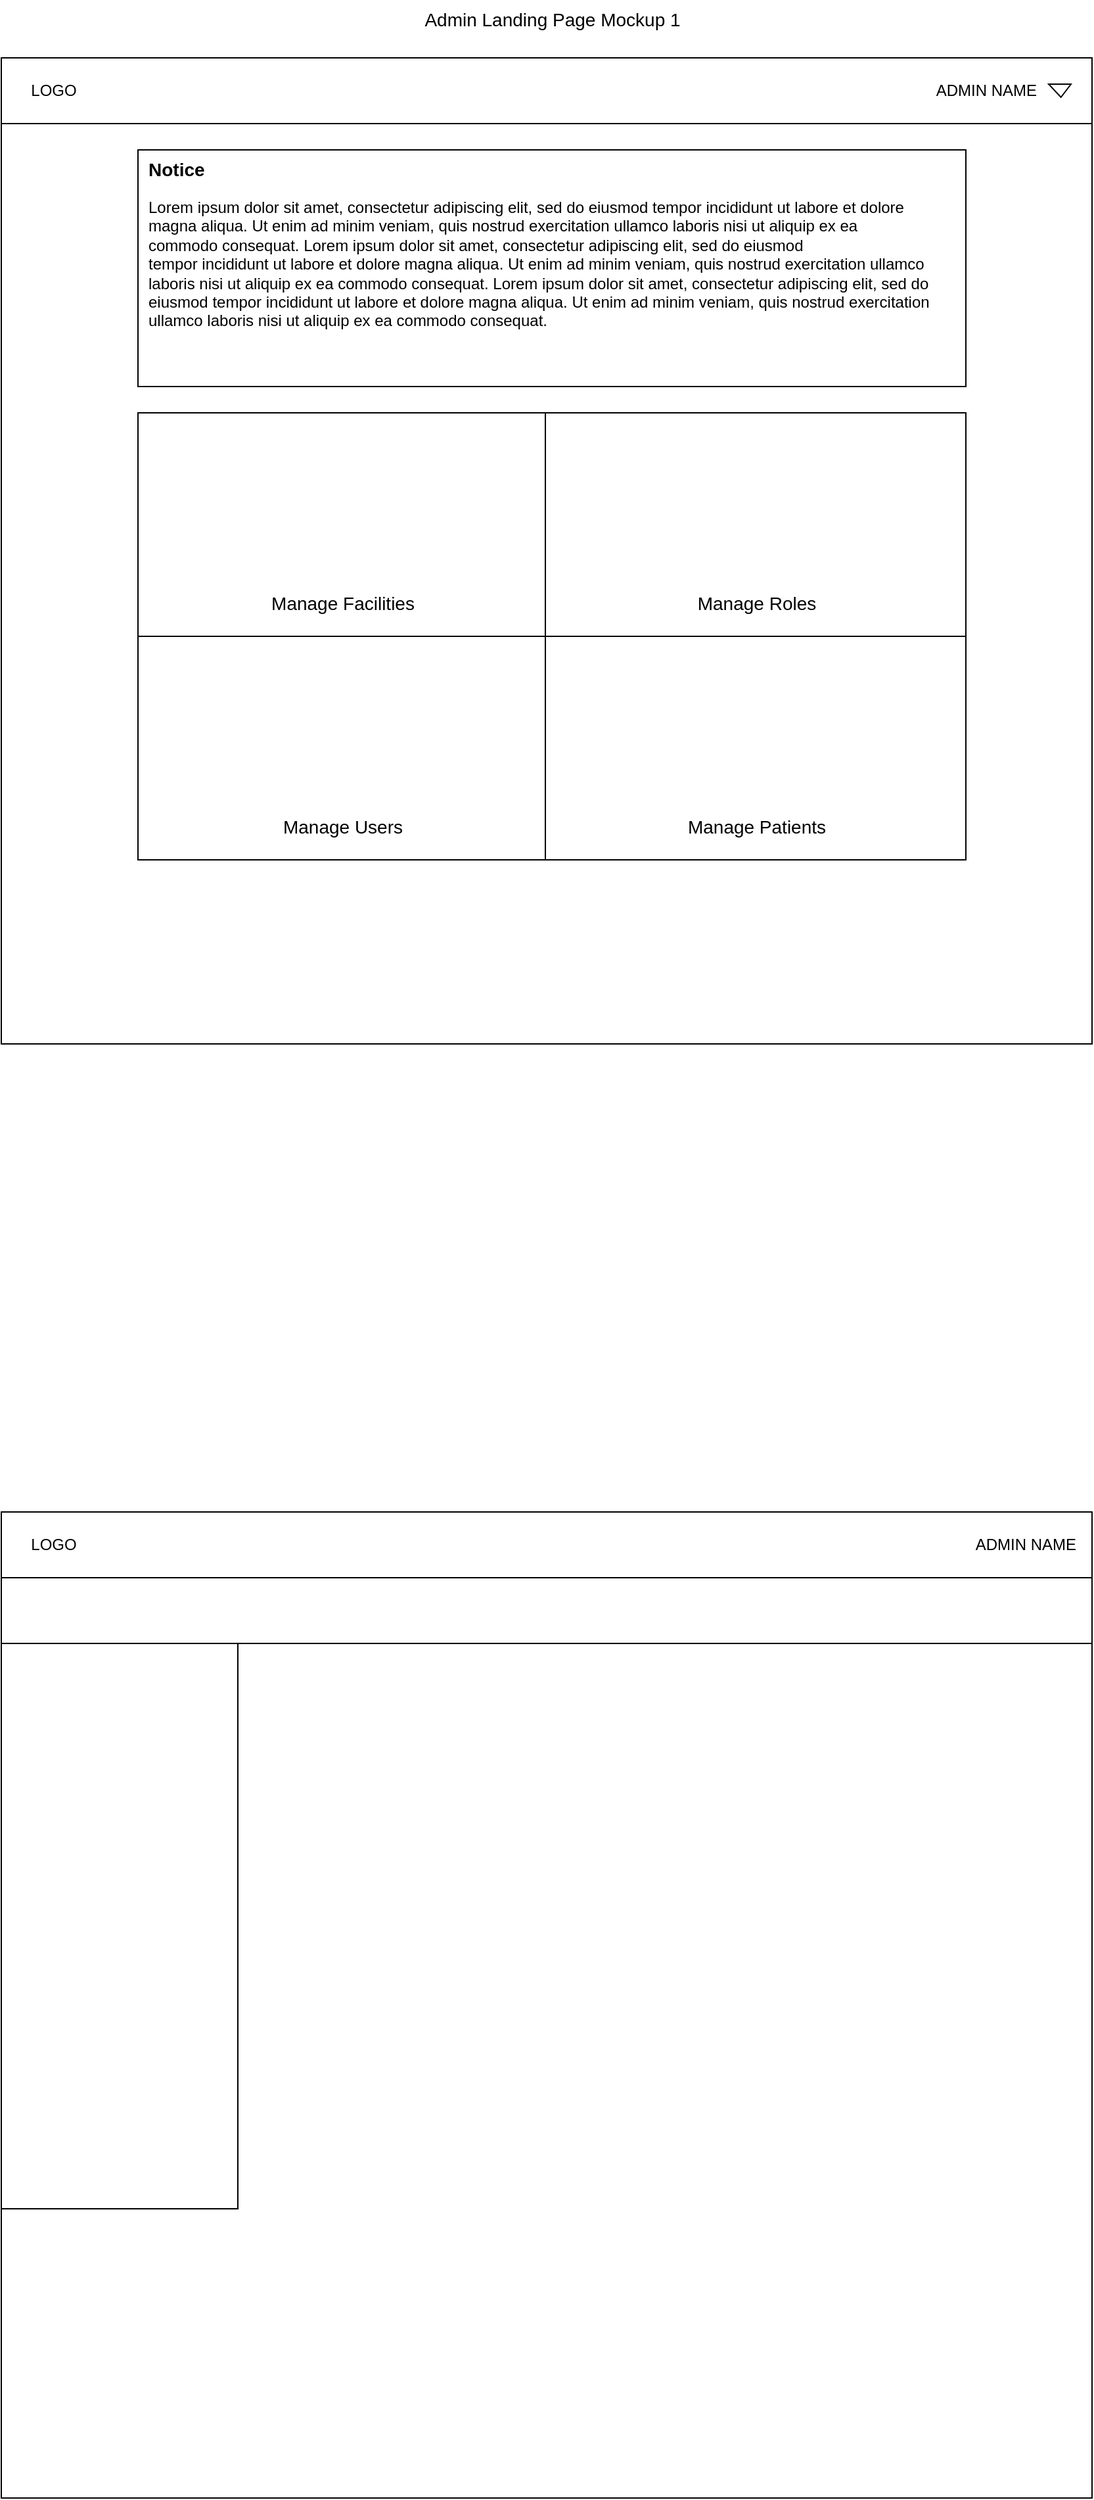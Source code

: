 <mxfile version="16.2.4" type="github">
  <diagram id="ZlVDRE46efvJjWPG35-X" name="Page-1">
    <mxGraphModel dx="974" dy="2740" grid="1" gridSize="10" guides="1" tooltips="1" connect="1" arrows="1" fold="1" page="1" pageScale="1" pageWidth="850" pageHeight="1100" math="0" shadow="0">
      <root>
        <mxCell id="0" />
        <mxCell id="1" parent="0" />
        <mxCell id="k_VhqZwvHw_klteU0AoN-1" value="" style="rounded=0;whiteSpace=wrap;html=1;" parent="1" vertex="1">
          <mxGeometry x="10" y="40" width="830" height="750" as="geometry" />
        </mxCell>
        <mxCell id="k_VhqZwvHw_klteU0AoN-2" value="" style="rounded=0;whiteSpace=wrap;html=1;" parent="1" vertex="1">
          <mxGeometry x="10" y="40" width="830" height="50" as="geometry" />
        </mxCell>
        <mxCell id="k_VhqZwvHw_klteU0AoN-3" value="" style="rounded=0;whiteSpace=wrap;html=1;" parent="1" vertex="1">
          <mxGeometry x="10" y="140" width="180" height="430" as="geometry" />
        </mxCell>
        <mxCell id="k_VhqZwvHw_klteU0AoN-4" value="LOGO" style="text;html=1;strokeColor=none;fillColor=none;align=center;verticalAlign=middle;whiteSpace=wrap;rounded=0;" parent="1" vertex="1">
          <mxGeometry x="20" y="50" width="60" height="30" as="geometry" />
        </mxCell>
        <mxCell id="k_VhqZwvHw_klteU0AoN-10" value="ADMIN NAME" style="text;html=1;strokeColor=none;fillColor=none;align=right;verticalAlign=middle;whiteSpace=wrap;rounded=0;" parent="1" vertex="1">
          <mxGeometry x="650" y="50" width="180" height="30" as="geometry" />
        </mxCell>
        <mxCell id="k_VhqZwvHw_klteU0AoN-11" value="" style="rounded=0;whiteSpace=wrap;html=1;" parent="1" vertex="1">
          <mxGeometry x="10" y="90" width="830" height="50" as="geometry" />
        </mxCell>
        <mxCell id="k_VhqZwvHw_klteU0AoN-13" value="" style="rounded=0;whiteSpace=wrap;html=1;" parent="1" vertex="1">
          <mxGeometry x="10" y="-1066" width="830" height="750" as="geometry" />
        </mxCell>
        <mxCell id="k_VhqZwvHw_klteU0AoN-14" value="" style="rounded=0;whiteSpace=wrap;html=1;" parent="1" vertex="1">
          <mxGeometry x="10" y="-1066" width="830" height="50" as="geometry" />
        </mxCell>
        <mxCell id="k_VhqZwvHw_klteU0AoN-16" value="LOGO" style="text;html=1;strokeColor=none;fillColor=none;align=center;verticalAlign=middle;whiteSpace=wrap;rounded=0;" parent="1" vertex="1">
          <mxGeometry x="20" y="-1056" width="60" height="30" as="geometry" />
        </mxCell>
        <mxCell id="k_VhqZwvHw_klteU0AoN-17" value="ADMIN NAME" style="text;html=1;strokeColor=none;fillColor=none;align=right;verticalAlign=middle;whiteSpace=wrap;rounded=0;" parent="1" vertex="1">
          <mxGeometry x="640" y="-1056" width="160" height="30" as="geometry" />
        </mxCell>
        <mxCell id="k_VhqZwvHw_klteU0AoN-19" value="" style="rounded=0;whiteSpace=wrap;html=1;" parent="1" vertex="1">
          <mxGeometry x="114" y="-796" width="310" height="170" as="geometry" />
        </mxCell>
        <mxCell id="k_VhqZwvHw_klteU0AoN-20" value="" style="rounded=0;whiteSpace=wrap;html=1;" parent="1" vertex="1">
          <mxGeometry x="424" y="-796" width="320" height="170" as="geometry" />
        </mxCell>
        <mxCell id="k_VhqZwvHw_klteU0AoN-21" value="" style="rounded=0;whiteSpace=wrap;html=1;" parent="1" vertex="1">
          <mxGeometry x="114" y="-626" width="310" height="170" as="geometry" />
        </mxCell>
        <mxCell id="k_VhqZwvHw_klteU0AoN-22" value="" style="rounded=0;whiteSpace=wrap;html=1;" parent="1" vertex="1">
          <mxGeometry x="424" y="-626" width="320" height="170" as="geometry" />
        </mxCell>
        <mxCell id="cs2jw7C7ojxvi7_q9Mmo-1" value="" style="rounded=0;whiteSpace=wrap;html=1;" vertex="1" parent="1">
          <mxGeometry x="114" y="-996" width="630" height="180" as="geometry" />
        </mxCell>
        <mxCell id="cs2jw7C7ojxvi7_q9Mmo-2" value="Notice" style="text;html=1;strokeColor=none;fillColor=none;align=left;verticalAlign=middle;whiteSpace=wrap;rounded=0;fontStyle=1;fontSize=14;" vertex="1" parent="1">
          <mxGeometry x="120" y="-996" width="160" height="30" as="geometry" />
        </mxCell>
        <mxCell id="cs2jw7C7ojxvi7_q9Mmo-3" value="Lorem ipsum dolor sit amet, consectetur adipiscing elit, sed do eiusmod tempor incididunt ut labore et dolore magna aliqua. Ut enim ad minim veniam, quis nostrud exercitation ullamco laboris nisi ut aliquip ex ea &lt;br&gt;commodo consequat. Lorem ipsum dolor sit amet, consectetur adipiscing elit, sed do eiusmod &lt;br&gt;tempor incididunt ut labore et dolore magna aliqua. Ut enim ad minim veniam, quis nostrud exercitation ullamco laboris nisi ut aliquip ex ea commodo consequat. Lorem ipsum dolor sit amet, consectetur adipiscing elit, sed do eiusmod tempor incididunt ut labore et dolore magna aliqua. Ut enim ad minim veniam, quis nostrud exercitation ullamco laboris nisi ut aliquip ex ea commodo consequat. " style="text;html=1;strokeColor=none;fillColor=none;align=left;verticalAlign=top;whiteSpace=wrap;rounded=0;" vertex="1" parent="1">
          <mxGeometry x="120" y="-966" width="610" height="140" as="geometry" />
        </mxCell>
        <mxCell id="cs2jw7C7ojxvi7_q9Mmo-4" value="Manage Facilities" style="text;html=1;strokeColor=none;fillColor=none;align=center;verticalAlign=middle;whiteSpace=wrap;rounded=0;fontSize=14;" vertex="1" parent="1">
          <mxGeometry x="120" y="-666" width="300" height="30" as="geometry" />
        </mxCell>
        <mxCell id="cs2jw7C7ojxvi7_q9Mmo-5" value="Manage Roles" style="text;html=1;strokeColor=none;fillColor=none;align=center;verticalAlign=middle;whiteSpace=wrap;rounded=0;fontSize=14;" vertex="1" parent="1">
          <mxGeometry x="430" y="-666" width="310" height="30" as="geometry" />
        </mxCell>
        <mxCell id="cs2jw7C7ojxvi7_q9Mmo-6" value="Manage Users" style="text;html=1;strokeColor=none;fillColor=none;align=center;verticalAlign=middle;whiteSpace=wrap;rounded=0;fontSize=14;" vertex="1" parent="1">
          <mxGeometry x="120" y="-496" width="300" height="30" as="geometry" />
        </mxCell>
        <mxCell id="cs2jw7C7ojxvi7_q9Mmo-8" value="" style="verticalLabelPosition=bottom;verticalAlign=top;html=1;shape=mxgraph.basic.acute_triangle;dx=0.45;fontSize=14;rotation=-180;" vertex="1" parent="1">
          <mxGeometry x="807" y="-1046" width="17" height="10" as="geometry" />
        </mxCell>
        <mxCell id="cs2jw7C7ojxvi7_q9Mmo-9" value="&lt;div&gt;Manage Patients&lt;br&gt;&lt;/div&gt;" style="text;html=1;strokeColor=none;fillColor=none;align=center;verticalAlign=middle;whiteSpace=wrap;rounded=0;fontSize=14;" vertex="1" parent="1">
          <mxGeometry x="430" y="-496" width="310" height="30" as="geometry" />
        </mxCell>
        <mxCell id="cs2jw7C7ojxvi7_q9Mmo-10" value="Admin Landing Page Mockup 1" style="text;html=1;strokeColor=none;fillColor=none;align=center;verticalAlign=middle;whiteSpace=wrap;rounded=0;fontSize=14;" vertex="1" parent="1">
          <mxGeometry x="251.5" y="-1110" width="355" height="30" as="geometry" />
        </mxCell>
      </root>
    </mxGraphModel>
  </diagram>
</mxfile>
